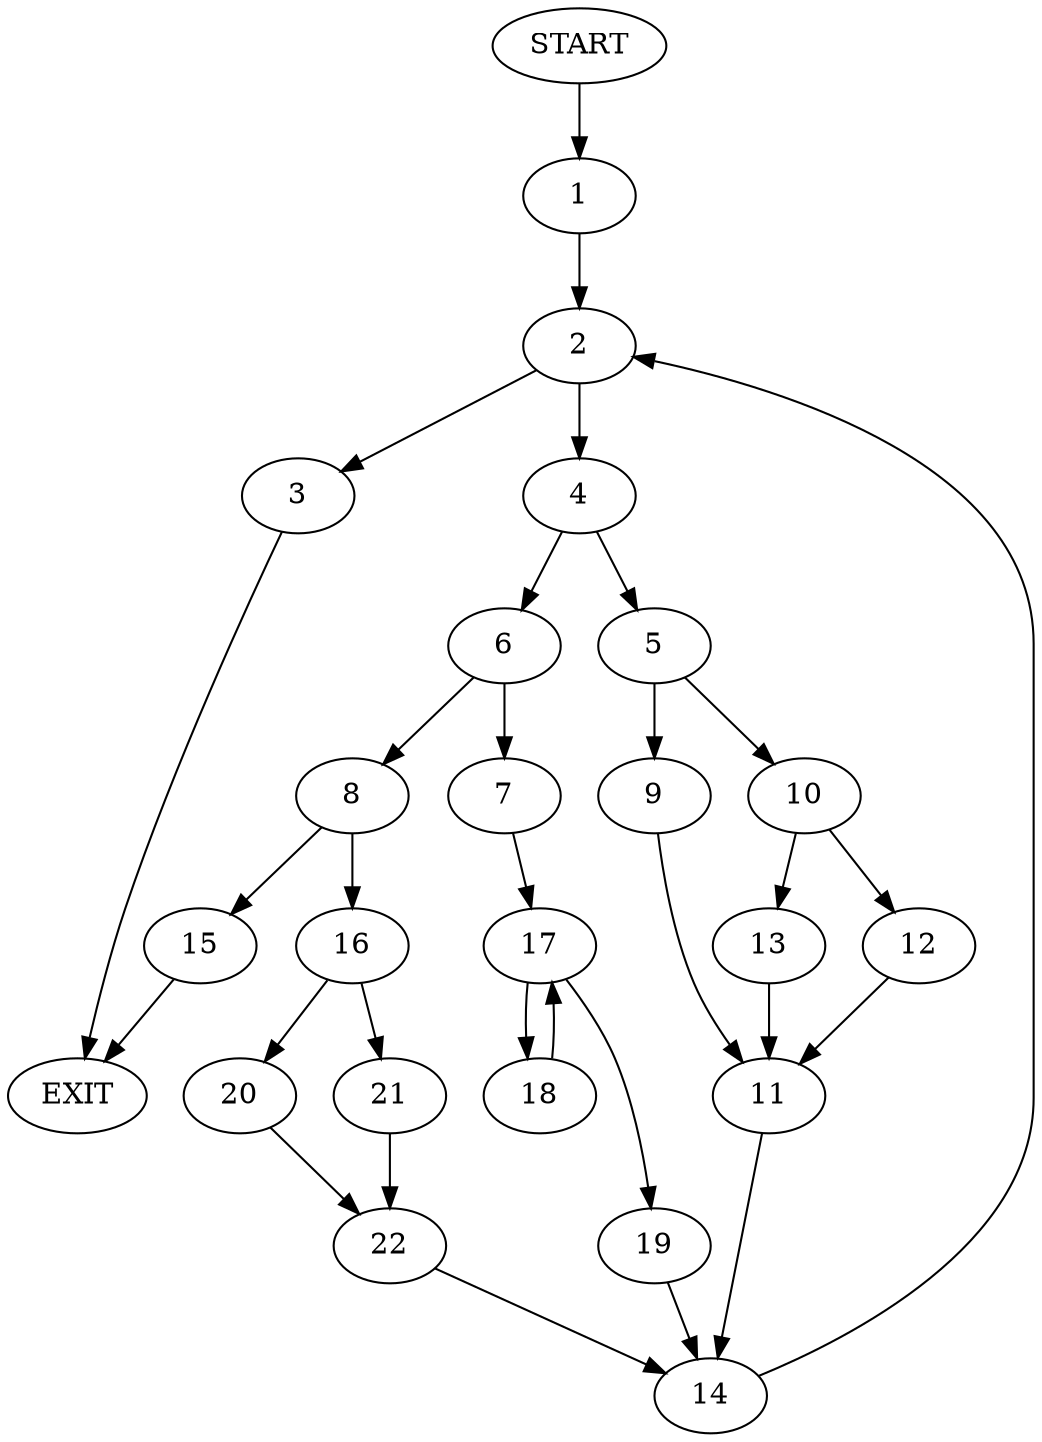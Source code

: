 digraph {
0 [label="START"]
23 [label="EXIT"]
0 -> 1
1 -> 2
2 -> 3
2 -> 4
4 -> 5
4 -> 6
3 -> 23
6 -> 7
6 -> 8
5 -> 9
5 -> 10
9 -> 11
10 -> 12
10 -> 13
11 -> 14
13 -> 11
12 -> 11
14 -> 2
8 -> 15
8 -> 16
7 -> 17
17 -> 18
17 -> 19
19 -> 14
18 -> 17
15 -> 23
16 -> 20
16 -> 21
20 -> 22
21 -> 22
22 -> 14
}
